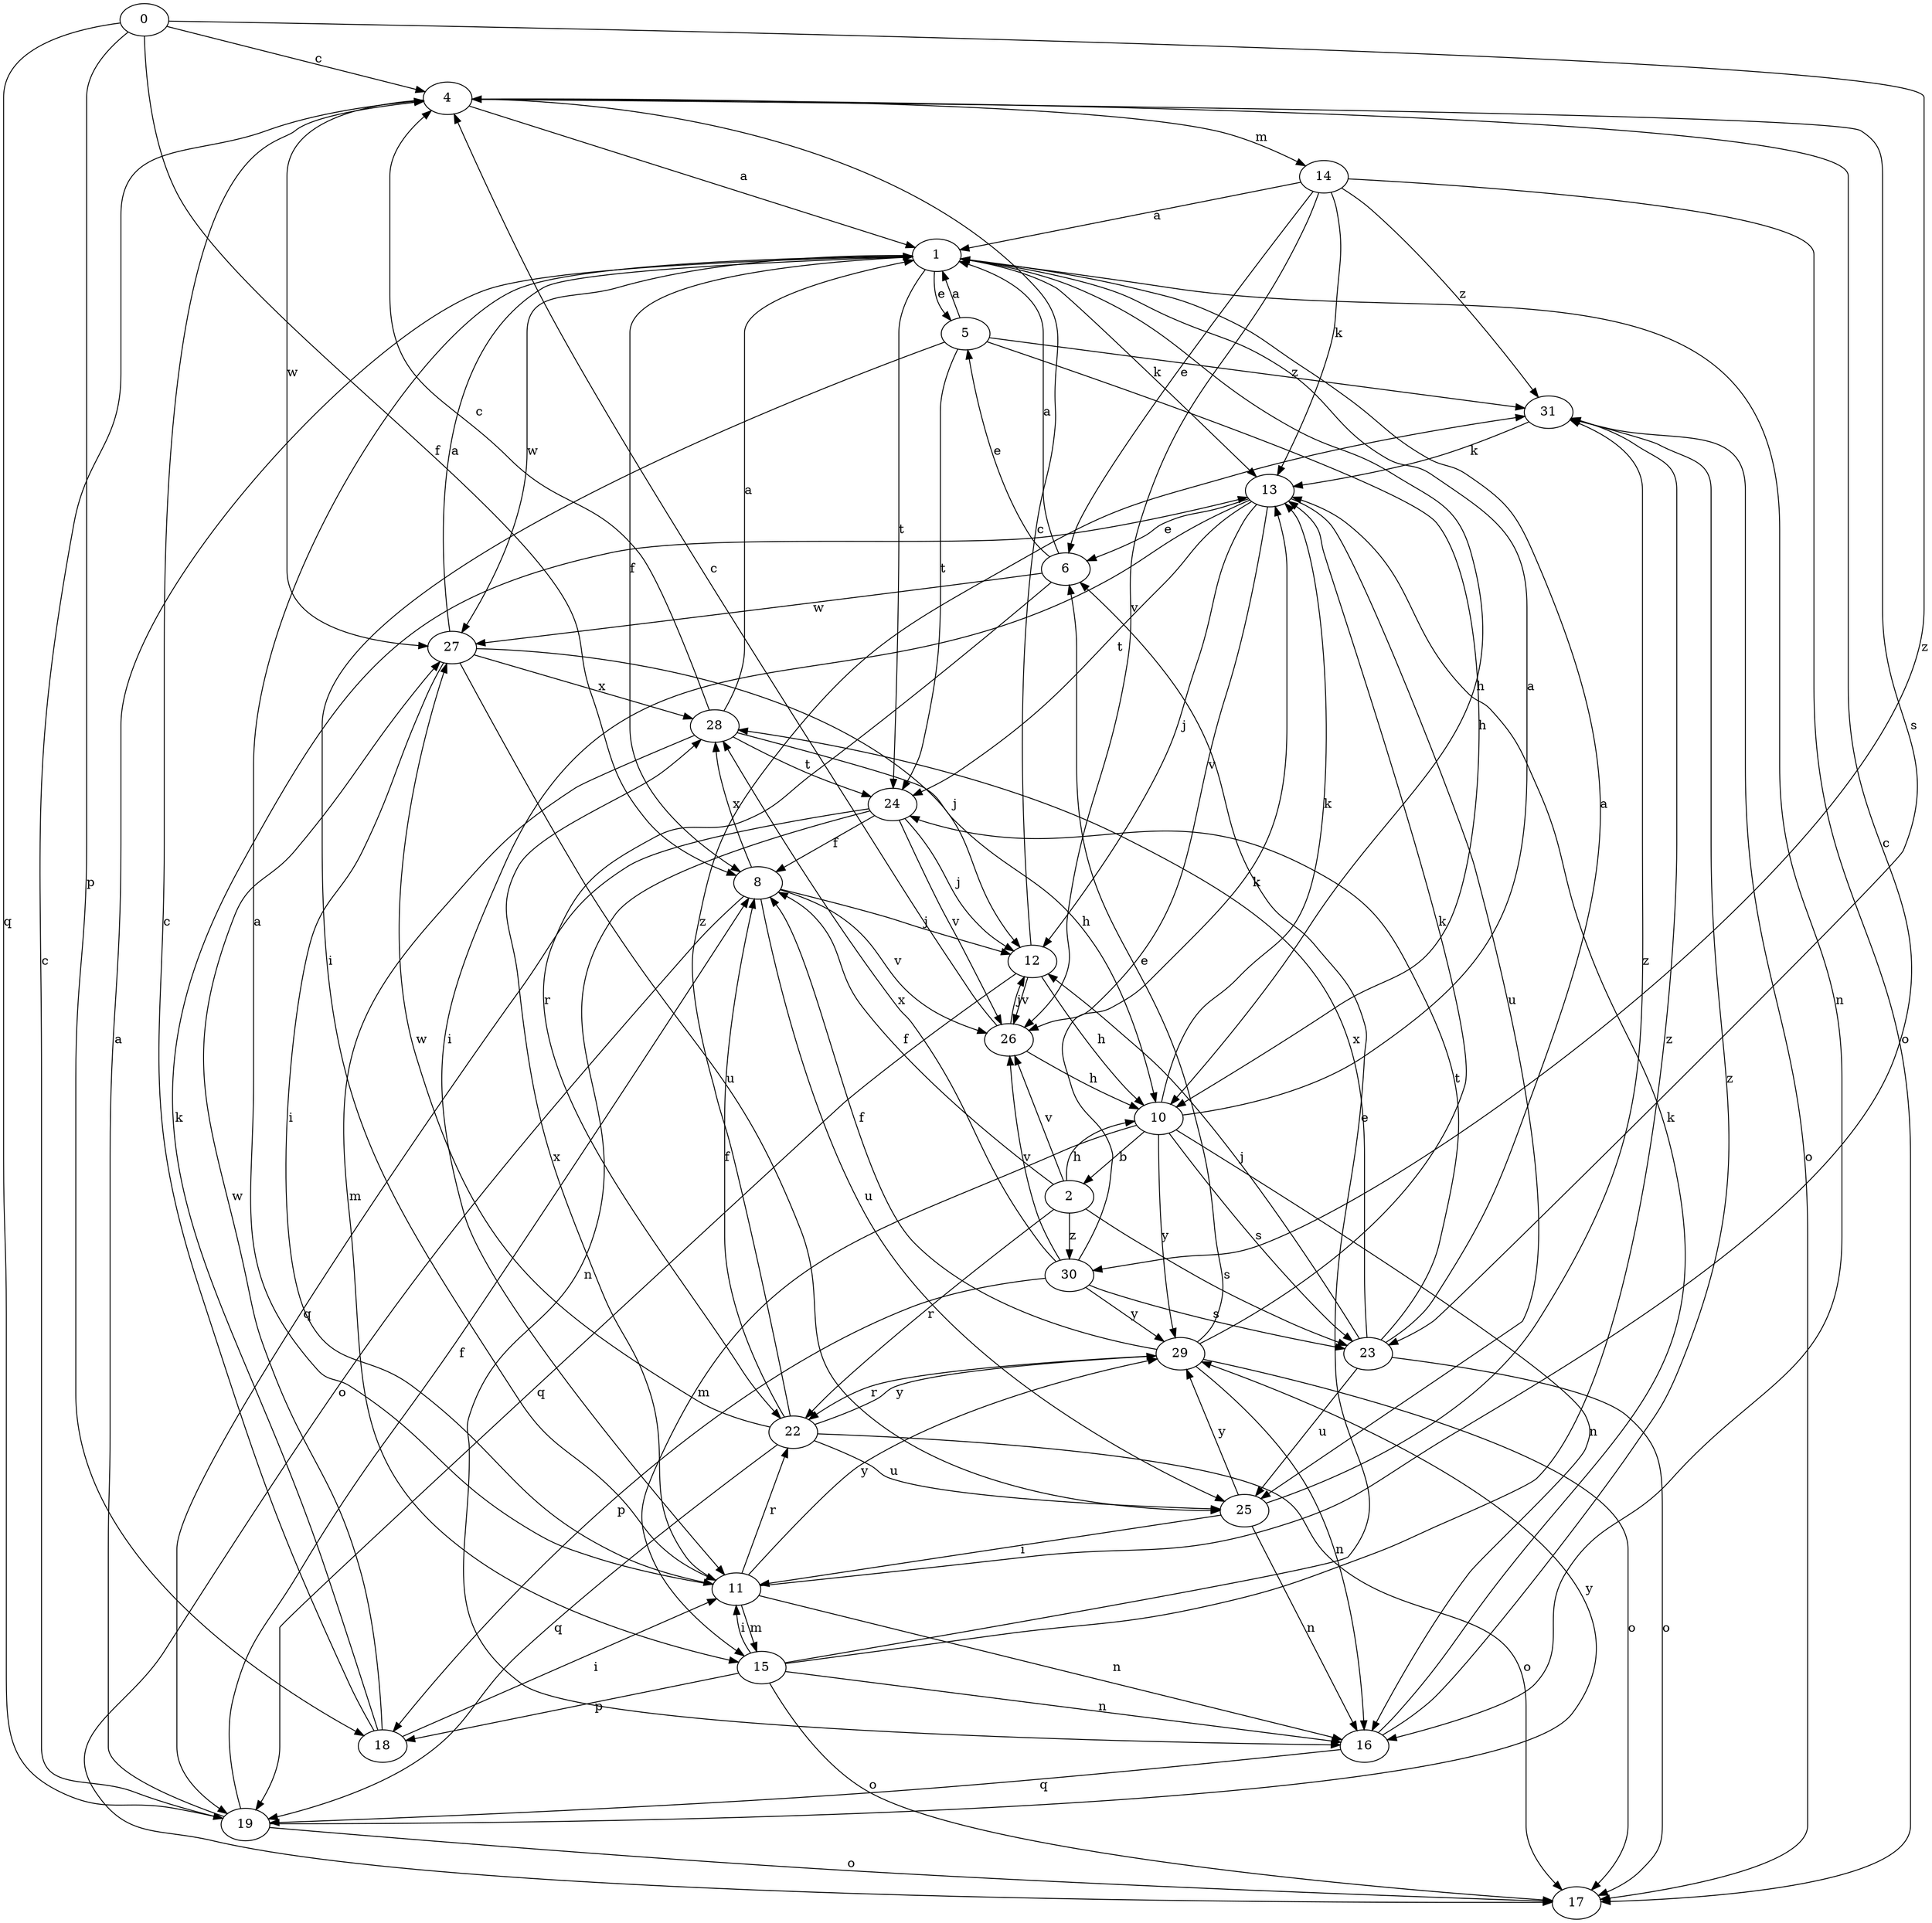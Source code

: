 strict digraph  {
0;
1;
2;
4;
5;
6;
8;
10;
11;
12;
13;
14;
15;
16;
17;
18;
19;
22;
23;
24;
25;
26;
27;
28;
29;
30;
31;
0 -> 4  [label=c];
0 -> 8  [label=f];
0 -> 18  [label=p];
0 -> 19  [label=q];
0 -> 30  [label=z];
1 -> 5  [label=e];
1 -> 8  [label=f];
1 -> 10  [label=h];
1 -> 13  [label=k];
1 -> 16  [label=n];
1 -> 24  [label=t];
1 -> 27  [label=w];
2 -> 8  [label=f];
2 -> 10  [label=h];
2 -> 22  [label=r];
2 -> 23  [label=s];
2 -> 26  [label=v];
2 -> 30  [label=z];
4 -> 1  [label=a];
4 -> 14  [label=m];
4 -> 23  [label=s];
4 -> 27  [label=w];
5 -> 1  [label=a];
5 -> 10  [label=h];
5 -> 11  [label=i];
5 -> 24  [label=t];
5 -> 31  [label=z];
6 -> 1  [label=a];
6 -> 5  [label=e];
6 -> 22  [label=r];
6 -> 27  [label=w];
8 -> 12  [label=j];
8 -> 17  [label=o];
8 -> 25  [label=u];
8 -> 26  [label=v];
8 -> 28  [label=x];
10 -> 1  [label=a];
10 -> 2  [label=b];
10 -> 13  [label=k];
10 -> 15  [label=m];
10 -> 16  [label=n];
10 -> 23  [label=s];
10 -> 29  [label=y];
11 -> 1  [label=a];
11 -> 4  [label=c];
11 -> 15  [label=m];
11 -> 16  [label=n];
11 -> 22  [label=r];
11 -> 28  [label=x];
11 -> 29  [label=y];
12 -> 4  [label=c];
12 -> 10  [label=h];
12 -> 19  [label=q];
12 -> 26  [label=v];
13 -> 6  [label=e];
13 -> 11  [label=i];
13 -> 12  [label=j];
13 -> 24  [label=t];
13 -> 25  [label=u];
13 -> 26  [label=v];
14 -> 1  [label=a];
14 -> 6  [label=e];
14 -> 13  [label=k];
14 -> 17  [label=o];
14 -> 26  [label=v];
14 -> 31  [label=z];
15 -> 6  [label=e];
15 -> 11  [label=i];
15 -> 16  [label=n];
15 -> 17  [label=o];
15 -> 18  [label=p];
15 -> 31  [label=z];
16 -> 13  [label=k];
16 -> 19  [label=q];
16 -> 31  [label=z];
18 -> 4  [label=c];
18 -> 11  [label=i];
18 -> 13  [label=k];
18 -> 27  [label=w];
19 -> 1  [label=a];
19 -> 4  [label=c];
19 -> 8  [label=f];
19 -> 17  [label=o];
19 -> 29  [label=y];
22 -> 8  [label=f];
22 -> 17  [label=o];
22 -> 19  [label=q];
22 -> 25  [label=u];
22 -> 27  [label=w];
22 -> 29  [label=y];
22 -> 31  [label=z];
23 -> 1  [label=a];
23 -> 12  [label=j];
23 -> 17  [label=o];
23 -> 24  [label=t];
23 -> 25  [label=u];
23 -> 28  [label=x];
24 -> 8  [label=f];
24 -> 12  [label=j];
24 -> 16  [label=n];
24 -> 19  [label=q];
24 -> 26  [label=v];
25 -> 11  [label=i];
25 -> 16  [label=n];
25 -> 29  [label=y];
25 -> 31  [label=z];
26 -> 4  [label=c];
26 -> 10  [label=h];
26 -> 12  [label=j];
27 -> 1  [label=a];
27 -> 11  [label=i];
27 -> 12  [label=j];
27 -> 25  [label=u];
27 -> 28  [label=x];
28 -> 1  [label=a];
28 -> 4  [label=c];
28 -> 10  [label=h];
28 -> 15  [label=m];
28 -> 24  [label=t];
29 -> 6  [label=e];
29 -> 8  [label=f];
29 -> 13  [label=k];
29 -> 16  [label=n];
29 -> 17  [label=o];
29 -> 22  [label=r];
30 -> 13  [label=k];
30 -> 18  [label=p];
30 -> 23  [label=s];
30 -> 26  [label=v];
30 -> 28  [label=x];
30 -> 29  [label=y];
31 -> 13  [label=k];
31 -> 17  [label=o];
}
